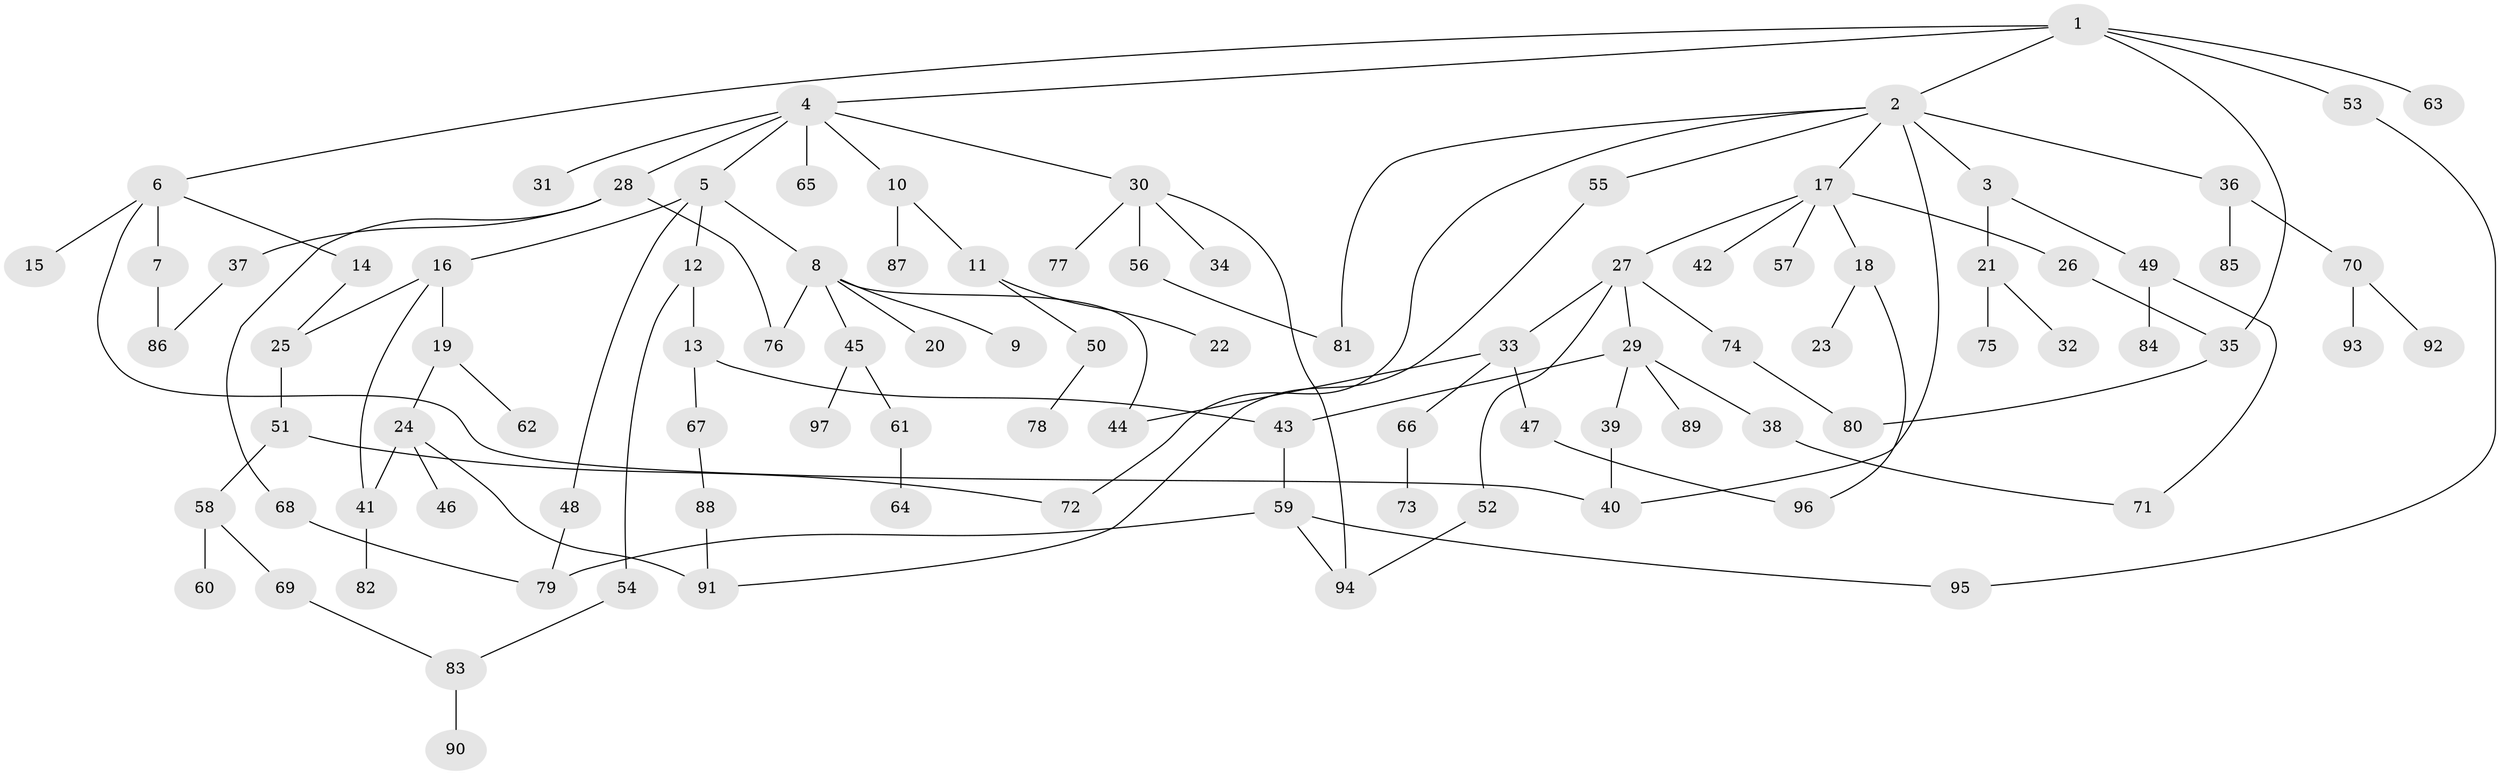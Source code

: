 // Generated by graph-tools (version 1.1) at 2025/10/02/27/25 16:10:52]
// undirected, 97 vertices, 118 edges
graph export_dot {
graph [start="1"]
  node [color=gray90,style=filled];
  1;
  2;
  3;
  4;
  5;
  6;
  7;
  8;
  9;
  10;
  11;
  12;
  13;
  14;
  15;
  16;
  17;
  18;
  19;
  20;
  21;
  22;
  23;
  24;
  25;
  26;
  27;
  28;
  29;
  30;
  31;
  32;
  33;
  34;
  35;
  36;
  37;
  38;
  39;
  40;
  41;
  42;
  43;
  44;
  45;
  46;
  47;
  48;
  49;
  50;
  51;
  52;
  53;
  54;
  55;
  56;
  57;
  58;
  59;
  60;
  61;
  62;
  63;
  64;
  65;
  66;
  67;
  68;
  69;
  70;
  71;
  72;
  73;
  74;
  75;
  76;
  77;
  78;
  79;
  80;
  81;
  82;
  83;
  84;
  85;
  86;
  87;
  88;
  89;
  90;
  91;
  92;
  93;
  94;
  95;
  96;
  97;
  1 -- 2;
  1 -- 4;
  1 -- 6;
  1 -- 53;
  1 -- 63;
  1 -- 35;
  2 -- 3;
  2 -- 17;
  2 -- 36;
  2 -- 55;
  2 -- 81;
  2 -- 72;
  2 -- 40;
  3 -- 21;
  3 -- 49;
  4 -- 5;
  4 -- 10;
  4 -- 28;
  4 -- 30;
  4 -- 31;
  4 -- 65;
  5 -- 8;
  5 -- 12;
  5 -- 16;
  5 -- 48;
  6 -- 7;
  6 -- 14;
  6 -- 15;
  6 -- 40;
  7 -- 86;
  8 -- 9;
  8 -- 20;
  8 -- 44;
  8 -- 45;
  8 -- 76;
  10 -- 11;
  10 -- 87;
  11 -- 22;
  11 -- 50;
  12 -- 13;
  12 -- 54;
  13 -- 67;
  13 -- 43;
  14 -- 25;
  16 -- 19;
  16 -- 41;
  16 -- 25;
  17 -- 18;
  17 -- 26;
  17 -- 27;
  17 -- 42;
  17 -- 57;
  18 -- 23;
  18 -- 96;
  19 -- 24;
  19 -- 62;
  21 -- 32;
  21 -- 75;
  24 -- 46;
  24 -- 91;
  24 -- 41;
  25 -- 51;
  26 -- 35;
  27 -- 29;
  27 -- 33;
  27 -- 52;
  27 -- 74;
  28 -- 37;
  28 -- 68;
  28 -- 76;
  29 -- 38;
  29 -- 39;
  29 -- 43;
  29 -- 89;
  30 -- 34;
  30 -- 56;
  30 -- 77;
  30 -- 94;
  33 -- 47;
  33 -- 66;
  33 -- 44;
  35 -- 80;
  36 -- 70;
  36 -- 85;
  37 -- 86;
  38 -- 71;
  39 -- 40;
  41 -- 82;
  43 -- 59;
  45 -- 61;
  45 -- 97;
  47 -- 96;
  48 -- 79;
  49 -- 84;
  49 -- 71;
  50 -- 78;
  51 -- 58;
  51 -- 72;
  52 -- 94;
  53 -- 95;
  54 -- 83;
  55 -- 91;
  56 -- 81;
  58 -- 60;
  58 -- 69;
  59 -- 94;
  59 -- 95;
  59 -- 79;
  61 -- 64;
  66 -- 73;
  67 -- 88;
  68 -- 79;
  69 -- 83;
  70 -- 92;
  70 -- 93;
  74 -- 80;
  83 -- 90;
  88 -- 91;
}
